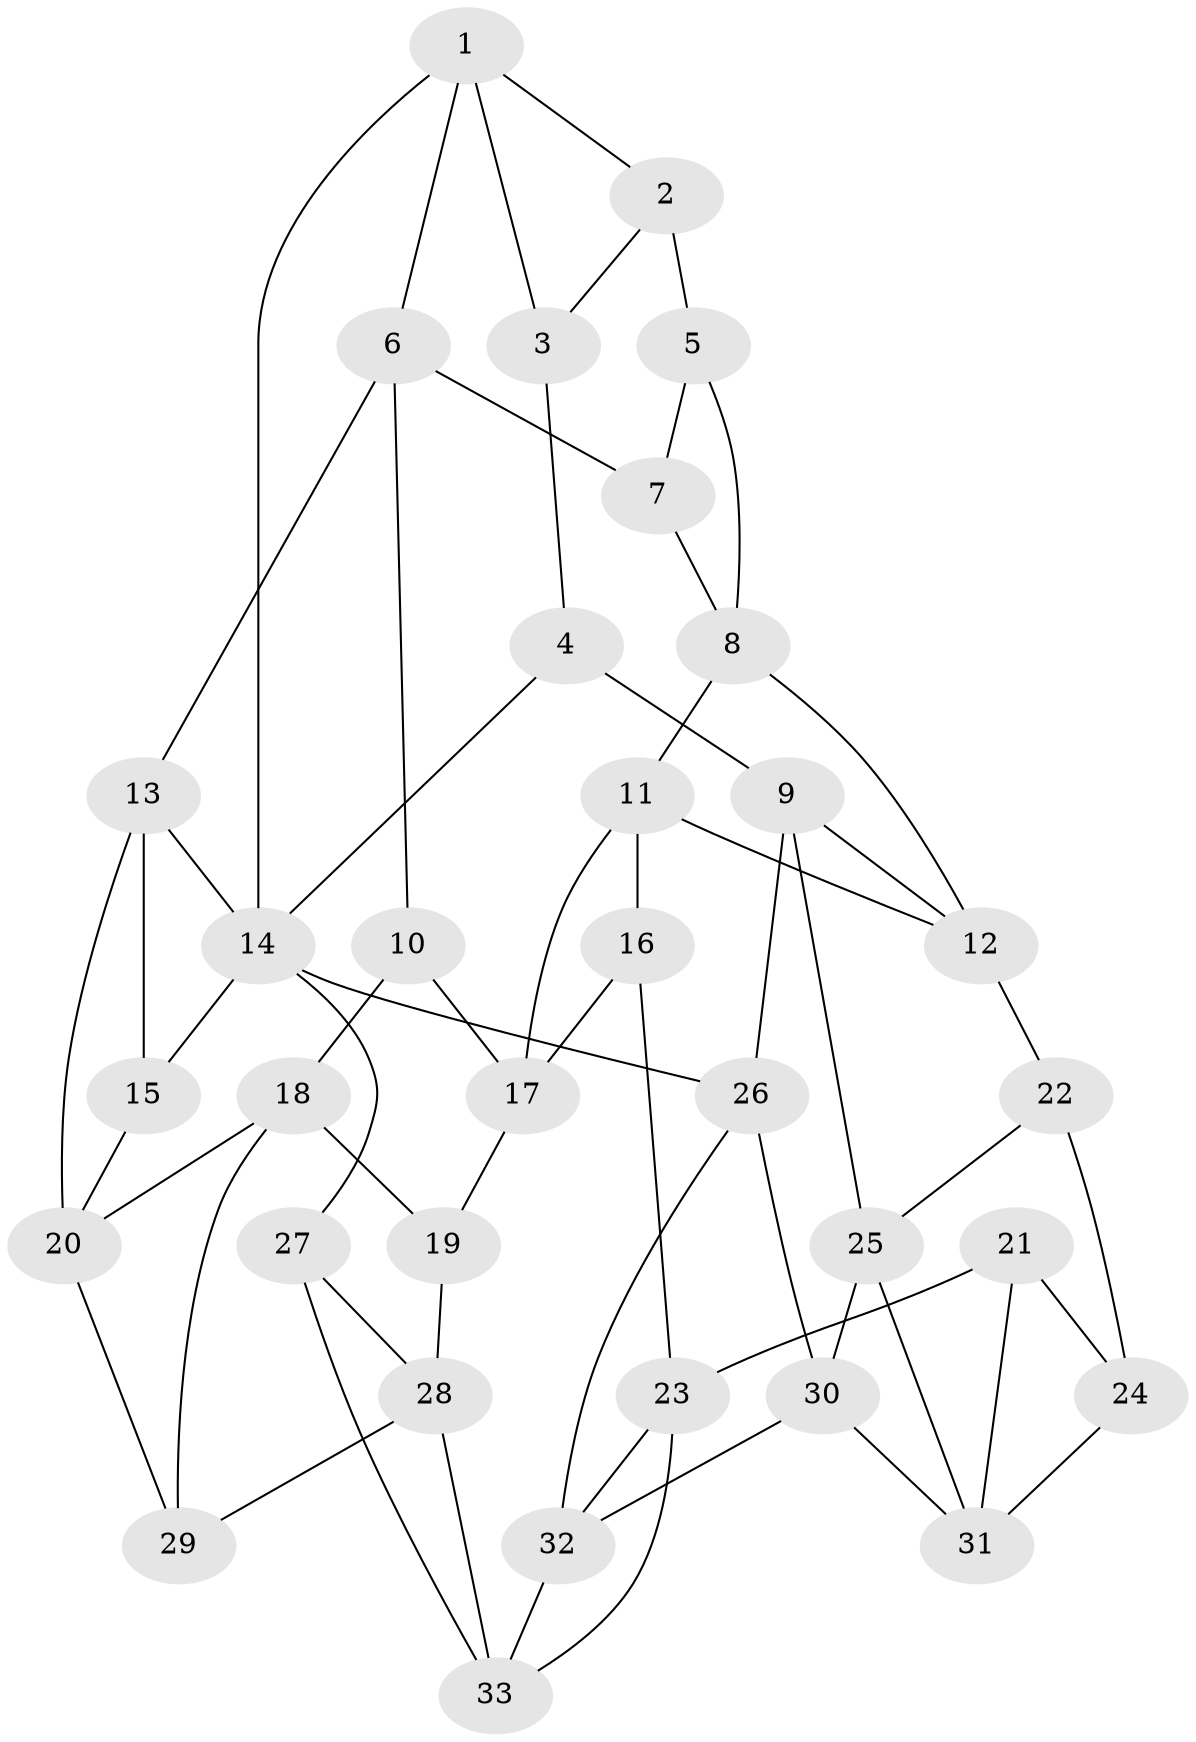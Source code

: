 // original degree distribution, {3: 0.03076923076923077, 5: 0.49230769230769234, 4: 0.26153846153846155, 6: 0.2153846153846154}
// Generated by graph-tools (version 1.1) at 2025/38/03/04/25 23:38:31]
// undirected, 33 vertices, 60 edges
graph export_dot {
  node [color=gray90,style=filled];
  1;
  2;
  3;
  4;
  5;
  6;
  7;
  8;
  9;
  10;
  11;
  12;
  13;
  14;
  15;
  16;
  17;
  18;
  19;
  20;
  21;
  22;
  23;
  24;
  25;
  26;
  27;
  28;
  29;
  30;
  31;
  32;
  33;
  1 -- 2 [weight=1.0];
  1 -- 3 [weight=1.0];
  1 -- 6 [weight=1.0];
  1 -- 14 [weight=1.0];
  2 -- 3 [weight=1.0];
  2 -- 5 [weight=2.0];
  3 -- 4 [weight=1.0];
  4 -- 9 [weight=2.0];
  4 -- 14 [weight=1.0];
  5 -- 7 [weight=1.0];
  5 -- 8 [weight=1.0];
  6 -- 7 [weight=1.0];
  6 -- 10 [weight=1.0];
  6 -- 13 [weight=1.0];
  7 -- 8 [weight=1.0];
  8 -- 11 [weight=1.0];
  8 -- 12 [weight=1.0];
  9 -- 12 [weight=1.0];
  9 -- 25 [weight=1.0];
  9 -- 26 [weight=1.0];
  10 -- 17 [weight=1.0];
  10 -- 18 [weight=1.0];
  11 -- 12 [weight=1.0];
  11 -- 16 [weight=1.0];
  11 -- 17 [weight=1.0];
  12 -- 22 [weight=1.0];
  13 -- 14 [weight=1.0];
  13 -- 15 [weight=1.0];
  13 -- 20 [weight=1.0];
  14 -- 15 [weight=1.0];
  14 -- 26 [weight=1.0];
  14 -- 27 [weight=1.0];
  15 -- 20 [weight=1.0];
  16 -- 17 [weight=1.0];
  16 -- 23 [weight=1.0];
  17 -- 19 [weight=1.0];
  18 -- 19 [weight=1.0];
  18 -- 20 [weight=1.0];
  18 -- 29 [weight=1.0];
  19 -- 28 [weight=1.0];
  20 -- 29 [weight=1.0];
  21 -- 23 [weight=1.0];
  21 -- 24 [weight=1.0];
  21 -- 31 [weight=1.0];
  22 -- 24 [weight=2.0];
  22 -- 25 [weight=1.0];
  23 -- 32 [weight=1.0];
  23 -- 33 [weight=1.0];
  24 -- 31 [weight=1.0];
  25 -- 30 [weight=1.0];
  25 -- 31 [weight=1.0];
  26 -- 30 [weight=1.0];
  26 -- 32 [weight=1.0];
  27 -- 28 [weight=1.0];
  27 -- 33 [weight=1.0];
  28 -- 29 [weight=1.0];
  28 -- 33 [weight=1.0];
  30 -- 31 [weight=1.0];
  30 -- 32 [weight=1.0];
  32 -- 33 [weight=1.0];
}
